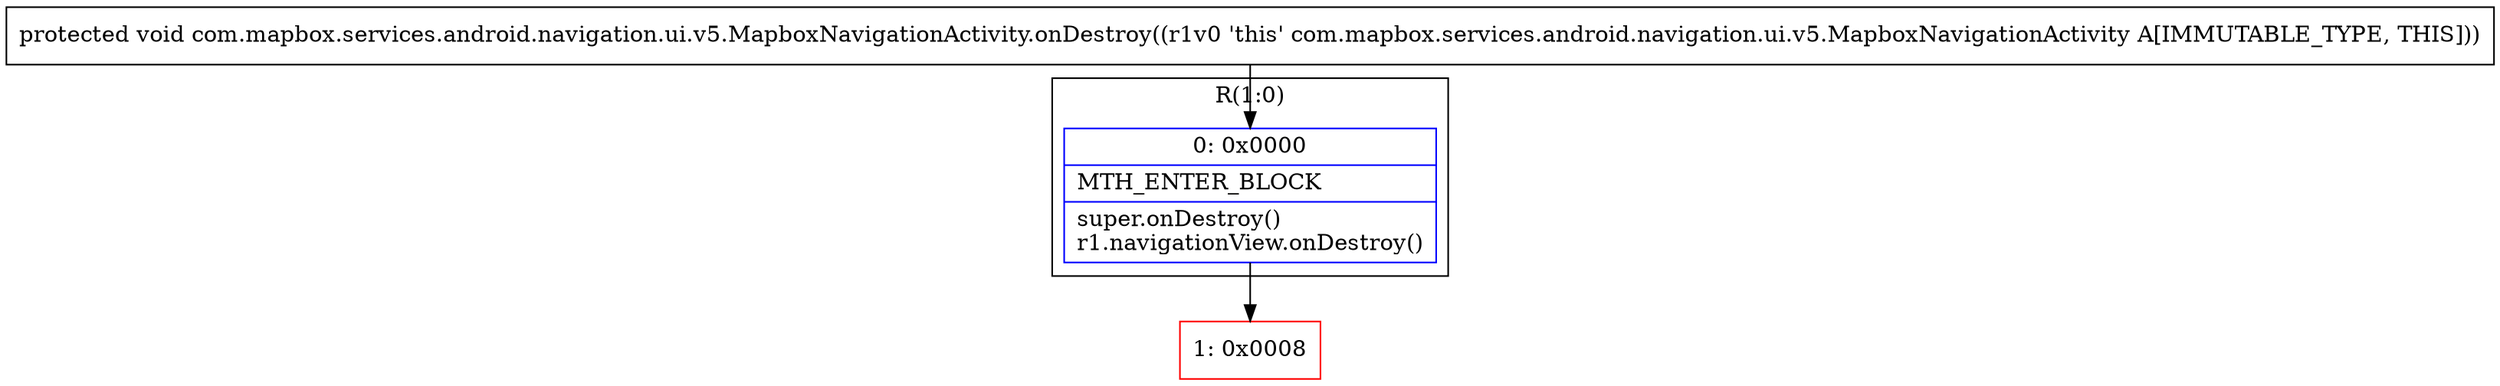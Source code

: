digraph "CFG forcom.mapbox.services.android.navigation.ui.v5.MapboxNavigationActivity.onDestroy()V" {
subgraph cluster_Region_1001182115 {
label = "R(1:0)";
node [shape=record,color=blue];
Node_0 [shape=record,label="{0\:\ 0x0000|MTH_ENTER_BLOCK\l|super.onDestroy()\lr1.navigationView.onDestroy()\l}"];
}
Node_1 [shape=record,color=red,label="{1\:\ 0x0008}"];
MethodNode[shape=record,label="{protected void com.mapbox.services.android.navigation.ui.v5.MapboxNavigationActivity.onDestroy((r1v0 'this' com.mapbox.services.android.navigation.ui.v5.MapboxNavigationActivity A[IMMUTABLE_TYPE, THIS])) }"];
MethodNode -> Node_0;
Node_0 -> Node_1;
}

